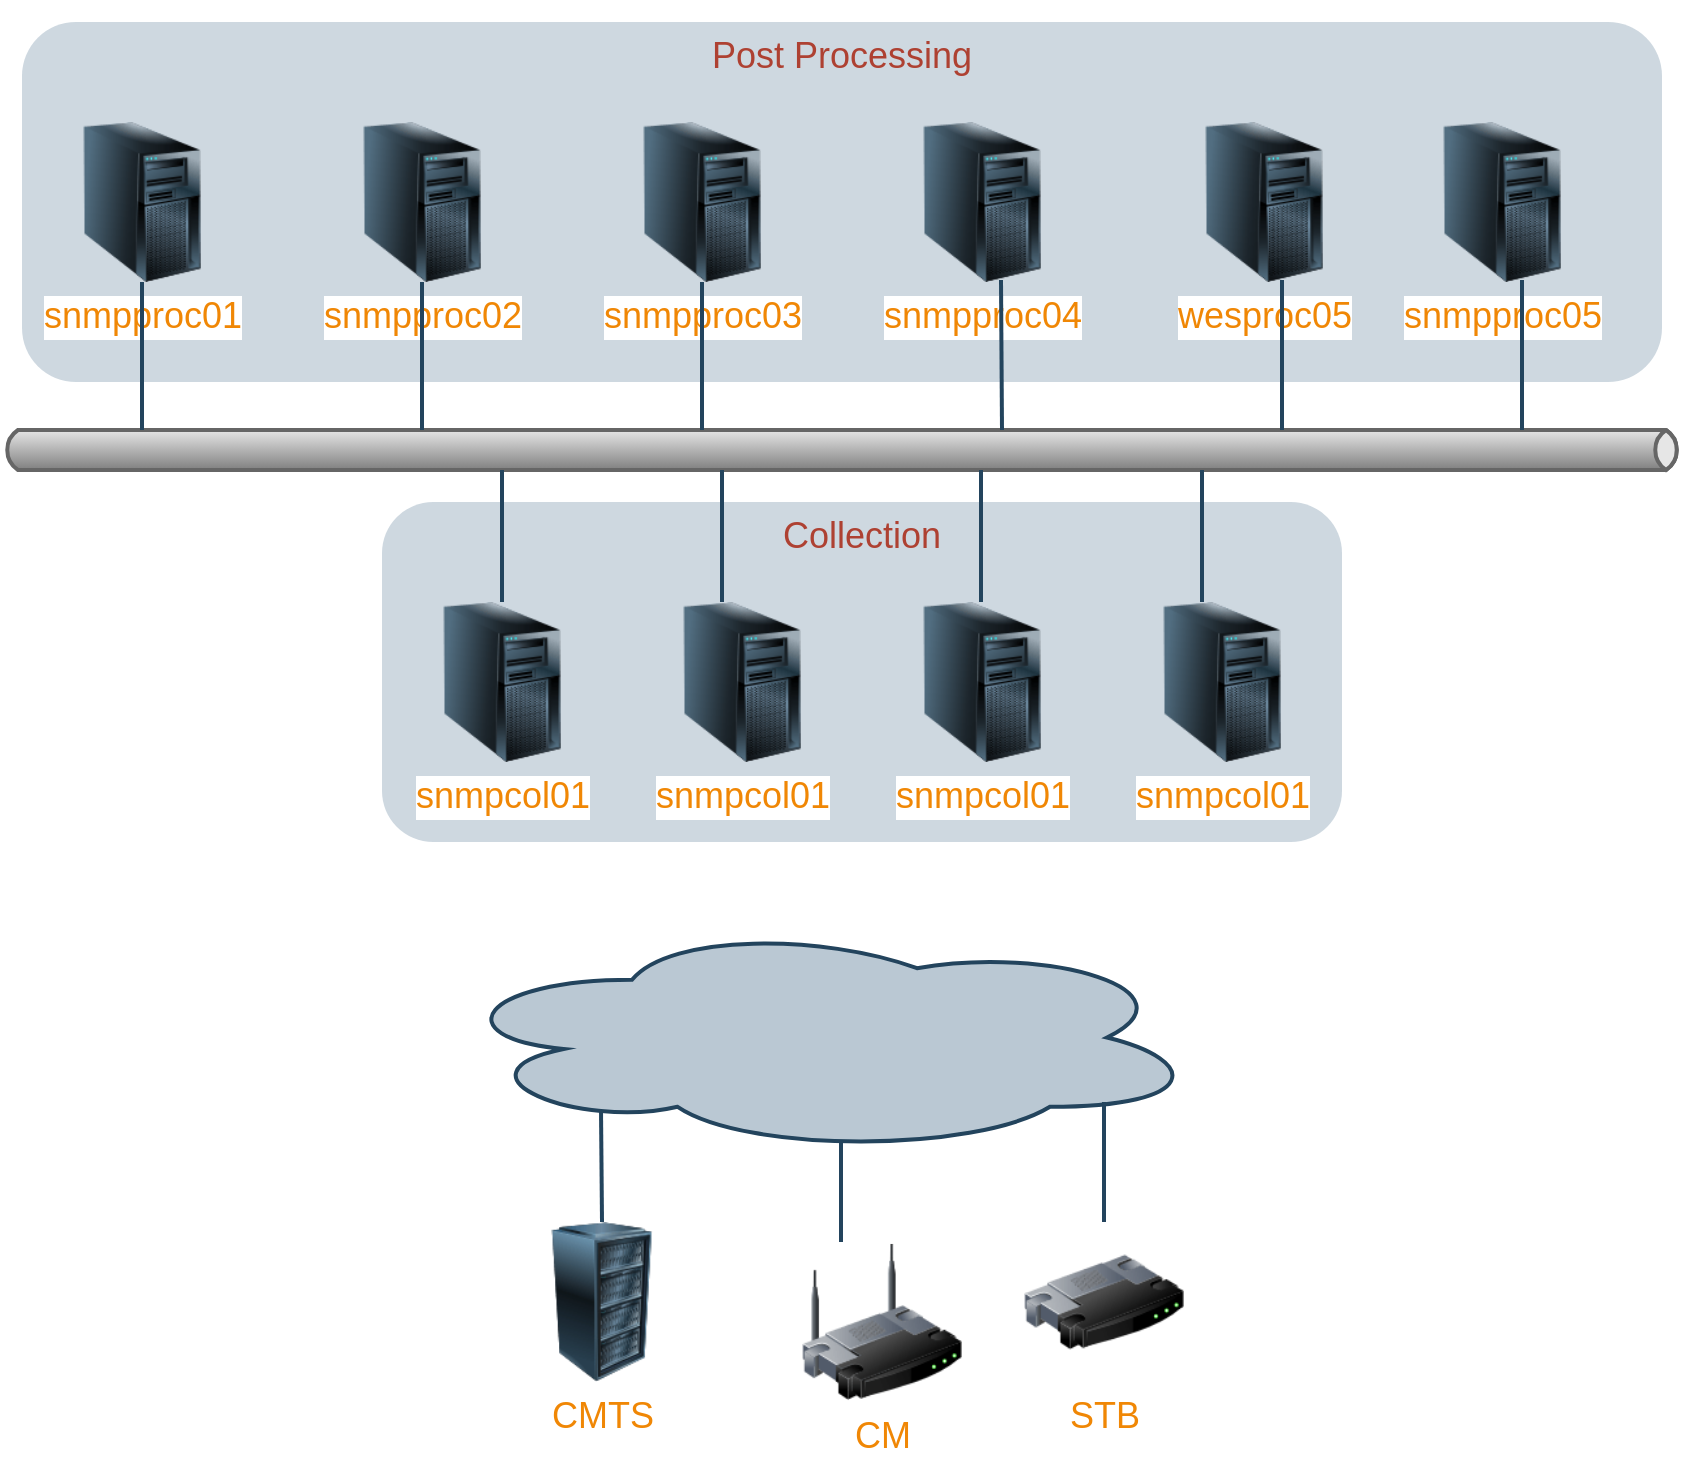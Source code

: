 <mxfile version="14.6.12" type="github">
  <diagram id="a45cf8ec-cd66-6f27-3ac3-be6e809c9e4a" name="Page-1">
    <mxGraphModel dx="1371" dy="692" grid="1" gridSize="10" guides="1" tooltips="1" connect="1" arrows="1" fold="1" page="1" pageScale="1" pageWidth="827" pageHeight="1169" background="#ffffff" math="0" shadow="0">
      <root>
        <mxCell id="0" />
        <mxCell id="1" parent="0" />
        <mxCell id="7" value="Collection" style="rounded=1;whiteSpace=wrap;html=1;shadow=0;strokeColor=none;fillColor=#BAC8D3;gradientColor=none;fontSize=18;fontColor=#AE4132;verticalAlign=top;fontStyle=0;opacity=70;strokeWidth=3;" parent="1" vertex="1">
          <mxGeometry x="230" y="280" width="480" height="170" as="geometry" />
        </mxCell>
        <mxCell id="8" value="Post Processing" style="rounded=1;whiteSpace=wrap;html=1;shadow=0;strokeColor=none;fillColor=#BAC8D3;gradientColor=none;fontSize=18;fontColor=#AE4132;verticalAlign=top;fontStyle=0;opacity=70;strokeWidth=3;" parent="1" vertex="1">
          <mxGeometry x="50" y="40" width="820" height="180" as="geometry" />
        </mxCell>
        <mxCell id="19" value="" style="ellipse;shape=cloud;whiteSpace=wrap;html=1;shadow=0;strokeColor=#23445D;fillColor=#BAC8D3;gradientColor=none;fontSize=18;fontColor=#23445D;gradientDirection=north;fontStyle=0;strokeWidth=2;" parent="1" vertex="1">
          <mxGeometry x="260" y="490" width="380" height="115.5" as="geometry" />
        </mxCell>
        <mxCell id="40" value="CMTS" style="image;html=1;image=img/lib/clip_art/computers/Server_Rack_128x128.png;shadow=0;strokeColor=#000000;fillColor=#FFFFFF;gradientColor=none;fontSize=18;fontColor=#F08705;fontStyle=0" parent="1" vertex="1">
          <mxGeometry x="300" y="640" width="80" height="80" as="geometry" />
        </mxCell>
        <mxCell id="42" value="snmpproc01" style="image;html=1;image=img/lib/clip_art/computers/Server_Tower_128x128.png;shadow=0;strokeColor=#000000;fillColor=#FFFFFF;gradientColor=none;fontSize=18;fontColor=#F08705;fontStyle=0" parent="1" vertex="1">
          <mxGeometry x="70" y="90" width="80" height="80" as="geometry" />
        </mxCell>
        <mxCell id="43" value="&lt;div&gt;snmpproc02&lt;/div&gt;" style="image;html=1;image=img/lib/clip_art/computers/Server_Tower_128x128.png;shadow=0;strokeColor=#000000;fillColor=#FFFFFF;gradientColor=none;fontSize=18;fontColor=#F08705;fontStyle=0" parent="1" vertex="1">
          <mxGeometry x="210" y="90" width="80" height="80" as="geometry" />
        </mxCell>
        <mxCell id="44" value="snmpproc03" style="image;html=1;image=img/lib/clip_art/computers/Server_Tower_128x128.png;shadow=0;strokeColor=#000000;fillColor=#FFFFFF;gradientColor=none;fontSize=18;fontColor=#F08705;fontStyle=0" parent="1" vertex="1">
          <mxGeometry x="350" y="90" width="80" height="80" as="geometry" />
        </mxCell>
        <mxCell id="48" value="" style="strokeWidth=2;strokeColor=#666666;dashed=0;align=center;html=1;fontSize=8;shape=mxgraph.eip.messageChannel;shadow=0;fillColor=#FFFFFF;gradientColor=none;fontColor=#F08705;fontStyle=0" parent="1" vertex="1">
          <mxGeometry x="40" y="244" width="840" height="20" as="geometry" />
        </mxCell>
        <mxCell id="57" value="CM" style="image;html=1;image=img/lib/clip_art/networking/Wireless_Router_128x128.png;shadow=0;strokeColor=#000000;fillColor=#FFFFFF;gradientColor=none;fontSize=18;fontColor=#F08705;fontStyle=0" parent="1" vertex="1">
          <mxGeometry x="440" y="650" width="80" height="80" as="geometry" />
        </mxCell>
        <mxCell id="100" value="" style="edgeStyle=elbowEdgeStyle;strokeWidth=2;rounded=0;endArrow=none;startArrow=none;startSize=10;endSize=10;dashed=0;html=1;strokeColor=#23445D;fontSize=18;fontColor=#F08705;startFill=0;endFill=0;fontStyle=0" parent="1" source="42" target="48" edge="1">
          <mxGeometry relative="1" as="geometry">
            <mxPoint x="285" y="224" as="sourcePoint" />
            <mxPoint x="285" y="264" as="targetPoint" />
          </mxGeometry>
        </mxCell>
        <mxCell id="101" value="" style="edgeStyle=elbowEdgeStyle;strokeWidth=2;rounded=0;endArrow=none;startArrow=none;startSize=10;endSize=10;dashed=0;html=1;strokeColor=#23445D;fontSize=18;fontColor=#F08705;startFill=0;endFill=0;fontStyle=0" parent="1" source="43" target="48" edge="1">
          <mxGeometry relative="1" as="geometry">
            <mxPoint x="295" y="234" as="sourcePoint" />
            <mxPoint x="295" y="274" as="targetPoint" />
          </mxGeometry>
        </mxCell>
        <mxCell id="102" value="" style="edgeStyle=elbowEdgeStyle;strokeWidth=2;rounded=0;endArrow=none;startArrow=none;startSize=10;endSize=10;dashed=0;html=1;strokeColor=#23445D;fontSize=18;fontColor=#F08705;startFill=0;endFill=0;fontStyle=0" parent="1" source="44" target="48" edge="1">
          <mxGeometry relative="1" as="geometry">
            <mxPoint x="305" y="244" as="sourcePoint" />
            <mxPoint x="305" y="284" as="targetPoint" />
          </mxGeometry>
        </mxCell>
        <mxCell id="131" value="STB" style="image;html=1;image=img/lib/clip_art/networking/Router_128x128.png;shadow=0;strokeColor=#000000;fillColor=#FFFFFF;gradientColor=none;fontSize=18;fontColor=#F08705;fontStyle=0" parent="1" vertex="1">
          <mxGeometry x="551" y="640" width="80" height="80" as="geometry" />
        </mxCell>
        <mxCell id="171" style="edgeStyle=orthogonalEdgeStyle;rounded=0;jumpStyle=none;html=1;exitX=0;exitY=0.5;entryX=0;entryY=0.5;shadow=0;labelBackgroundColor=none;startArrow=none;startFill=0;endArrow=classic;endFill=1;endSize=6;jettySize=auto;orthogonalLoop=1;strokeColor=#23445D;strokeWidth=2;fillColor=#F08705;fontFamily=Helvetica;fontSize=14;fontColor=#F08705;align=left;fontStyle=0" parent="1" edge="1">
          <mxGeometry relative="1" as="geometry">
            <mxPoint x="137" y="37.5" as="sourcePoint" />
            <mxPoint x="137" y="37.5" as="targetPoint" />
          </mxGeometry>
        </mxCell>
        <mxCell id="JcsgPsIkyArwveX5wpa3-173" value="&lt;div&gt;snmpcol01&lt;/div&gt;" style="image;html=1;image=img/lib/clip_art/computers/Server_Tower_128x128.png;shadow=0;strokeColor=#000000;fillColor=#FFFFFF;gradientColor=none;fontSize=18;fontColor=#F08705;fontStyle=0" vertex="1" parent="1">
          <mxGeometry x="250" y="330" width="80" height="80" as="geometry" />
        </mxCell>
        <mxCell id="JcsgPsIkyArwveX5wpa3-174" value="snmpproc04" style="image;html=1;image=img/lib/clip_art/computers/Server_Tower_128x128.png;shadow=0;strokeColor=#000000;fillColor=#FFFFFF;gradientColor=none;fontSize=18;fontColor=#F08705;fontStyle=0" vertex="1" parent="1">
          <mxGeometry x="490" y="90" width="80" height="80" as="geometry" />
        </mxCell>
        <mxCell id="JcsgPsIkyArwveX5wpa3-175" value="&lt;div&gt;wesproc05&lt;/div&gt;" style="image;html=1;image=img/lib/clip_art/computers/Server_Tower_128x128.png;shadow=0;strokeColor=#000000;fillColor=#FFFFFF;gradientColor=none;fontSize=18;fontColor=#F08705;fontStyle=0" vertex="1" parent="1">
          <mxGeometry x="631" y="90" width="80" height="80" as="geometry" />
        </mxCell>
        <mxCell id="JcsgPsIkyArwveX5wpa3-176" value="&lt;div&gt;snmpproc05&lt;/div&gt;" style="image;html=1;image=img/lib/clip_art/computers/Server_Tower_128x128.png;shadow=0;strokeColor=#000000;fillColor=#FFFFFF;gradientColor=none;fontSize=18;fontColor=#F08705;fontStyle=0" vertex="1" parent="1">
          <mxGeometry x="750" y="90" width="80" height="80" as="geometry" />
        </mxCell>
        <mxCell id="JcsgPsIkyArwveX5wpa3-179" value="&lt;div&gt;snmpcol01&lt;/div&gt;" style="image;html=1;image=img/lib/clip_art/computers/Server_Tower_128x128.png;shadow=0;strokeColor=#000000;fillColor=#FFFFFF;gradientColor=none;fontSize=18;fontColor=#F08705;fontStyle=0" vertex="1" parent="1">
          <mxGeometry x="490" y="330" width="80" height="80" as="geometry" />
        </mxCell>
        <mxCell id="JcsgPsIkyArwveX5wpa3-180" value="&lt;div&gt;snmpcol01&lt;/div&gt;" style="image;html=1;image=img/lib/clip_art/computers/Server_Tower_128x128.png;shadow=0;strokeColor=#000000;fillColor=#FFFFFF;gradientColor=none;fontSize=18;fontColor=#F08705;fontStyle=0" vertex="1" parent="1">
          <mxGeometry x="370" y="330" width="80" height="80" as="geometry" />
        </mxCell>
        <mxCell id="JcsgPsIkyArwveX5wpa3-181" value="&lt;div&gt;snmpcol01&lt;/div&gt;" style="image;html=1;image=img/lib/clip_art/computers/Server_Tower_128x128.png;shadow=0;strokeColor=#000000;fillColor=#FFFFFF;gradientColor=none;fontSize=18;fontColor=#F08705;fontStyle=0" vertex="1" parent="1">
          <mxGeometry x="610" y="330" width="80" height="80" as="geometry" />
        </mxCell>
        <mxCell id="JcsgPsIkyArwveX5wpa3-187" value="" style="edgeStyle=elbowEdgeStyle;strokeWidth=2;rounded=0;endArrow=none;startArrow=none;startSize=10;endSize=10;dashed=0;html=1;strokeColor=#23445D;fontSize=18;fontColor=#F08705;startFill=0;endFill=0;fontStyle=0;entryX=0.5;entryY=0;entryDx=0;entryDy=0;exitX=0;exitY=1;exitDx=250;exitDy=0;exitPerimeter=0;" edge="1" parent="1" source="48" target="JcsgPsIkyArwveX5wpa3-173">
          <mxGeometry relative="1" as="geometry">
            <mxPoint x="120" y="180" as="sourcePoint" />
            <mxPoint x="120" y="254" as="targetPoint" />
          </mxGeometry>
        </mxCell>
        <mxCell id="JcsgPsIkyArwveX5wpa3-188" value="" style="edgeStyle=elbowEdgeStyle;strokeWidth=2;rounded=0;endArrow=none;startArrow=none;startSize=10;endSize=10;dashed=0;html=1;strokeColor=#23445D;fontSize=18;fontColor=#F08705;startFill=0;endFill=0;fontStyle=0;entryX=0.5;entryY=0;entryDx=0;entryDy=0;" edge="1" parent="1" target="131">
          <mxGeometry relative="1" as="geometry">
            <mxPoint x="591" y="580" as="sourcePoint" />
            <mxPoint x="600" y="650" as="targetPoint" />
          </mxGeometry>
        </mxCell>
        <mxCell id="JcsgPsIkyArwveX5wpa3-189" value="" style="edgeStyle=elbowEdgeStyle;strokeWidth=2;rounded=0;endArrow=none;startArrow=none;startSize=10;endSize=10;dashed=0;html=1;strokeColor=#23445D;fontSize=18;fontColor=#F08705;startFill=0;endFill=0;fontStyle=0;exitX=0;exitY=1;exitDx=250;exitDy=0;exitPerimeter=0;" edge="1" parent="1" target="57">
          <mxGeometry relative="1" as="geometry">
            <mxPoint x="459.5" y="600" as="sourcePoint" />
            <mxPoint x="459.5" y="666" as="targetPoint" />
          </mxGeometry>
        </mxCell>
        <mxCell id="JcsgPsIkyArwveX5wpa3-190" value="" style="edgeStyle=elbowEdgeStyle;strokeWidth=2;rounded=0;endArrow=none;startArrow=none;startSize=10;endSize=10;dashed=0;html=1;strokeColor=#23445D;fontSize=18;fontColor=#F08705;startFill=0;endFill=0;fontStyle=0;exitX=0;exitY=1;exitDx=250;exitDy=0;exitPerimeter=0;entryX=0.5;entryY=0;entryDx=0;entryDy=0;" edge="1" parent="1" target="40">
          <mxGeometry relative="1" as="geometry">
            <mxPoint x="339.5" y="584" as="sourcePoint" />
            <mxPoint x="340" y="630" as="targetPoint" />
          </mxGeometry>
        </mxCell>
        <mxCell id="JcsgPsIkyArwveX5wpa3-191" value="" style="edgeStyle=elbowEdgeStyle;strokeWidth=2;rounded=0;endArrow=none;startArrow=none;startSize=10;endSize=10;dashed=0;html=1;strokeColor=#23445D;fontSize=18;fontColor=#F08705;startFill=0;endFill=0;fontStyle=0;entryX=0.5;entryY=0;entryDx=0;entryDy=0;exitX=0;exitY=1;exitDx=250;exitDy=0;exitPerimeter=0;" edge="1" parent="1">
          <mxGeometry relative="1" as="geometry">
            <mxPoint x="640" y="264" as="sourcePoint" />
            <mxPoint x="640" y="330" as="targetPoint" />
          </mxGeometry>
        </mxCell>
        <mxCell id="JcsgPsIkyArwveX5wpa3-192" value="" style="edgeStyle=elbowEdgeStyle;strokeWidth=2;rounded=0;endArrow=none;startArrow=none;startSize=10;endSize=10;dashed=0;html=1;strokeColor=#23445D;fontSize=18;fontColor=#F08705;startFill=0;endFill=0;fontStyle=0;entryX=0.5;entryY=0;entryDx=0;entryDy=0;exitX=0;exitY=1;exitDx=250;exitDy=0;exitPerimeter=0;" edge="1" parent="1">
          <mxGeometry relative="1" as="geometry">
            <mxPoint x="400" y="264" as="sourcePoint" />
            <mxPoint x="400" y="330" as="targetPoint" />
          </mxGeometry>
        </mxCell>
        <mxCell id="JcsgPsIkyArwveX5wpa3-193" value="" style="edgeStyle=elbowEdgeStyle;strokeWidth=2;rounded=0;endArrow=none;startArrow=none;startSize=10;endSize=10;dashed=0;html=1;strokeColor=#23445D;fontSize=18;fontColor=#F08705;startFill=0;endFill=0;fontStyle=0;entryX=0;entryY=0;entryDx=760;entryDy=0;exitX=0;exitY=1;exitDx=250;exitDy=0;exitPerimeter=0;entryPerimeter=0;" edge="1" parent="1" target="48">
          <mxGeometry relative="1" as="geometry">
            <mxPoint x="800" y="169" as="sourcePoint" />
            <mxPoint x="800" y="235" as="targetPoint" />
          </mxGeometry>
        </mxCell>
        <mxCell id="JcsgPsIkyArwveX5wpa3-194" value="" style="edgeStyle=elbowEdgeStyle;strokeWidth=2;rounded=0;endArrow=none;startArrow=none;startSize=10;endSize=10;dashed=0;html=1;strokeColor=#23445D;fontSize=18;fontColor=#F08705;startFill=0;endFill=0;fontStyle=0;exitX=0;exitY=1;exitDx=250;exitDy=0;exitPerimeter=0;entryX=0;entryY=0;entryDx=500;entryDy=0;entryPerimeter=0;" edge="1" parent="1" target="48">
          <mxGeometry relative="1" as="geometry">
            <mxPoint x="539.5" y="169" as="sourcePoint" />
            <mxPoint x="540" y="240" as="targetPoint" />
          </mxGeometry>
        </mxCell>
        <mxCell id="JcsgPsIkyArwveX5wpa3-195" value="" style="edgeStyle=elbowEdgeStyle;strokeWidth=2;rounded=0;endArrow=none;startArrow=none;startSize=10;endSize=10;dashed=0;html=1;strokeColor=#23445D;fontSize=18;fontColor=#F08705;startFill=0;endFill=0;fontStyle=0;entryX=0;entryY=0;entryDx=640;entryDy=0;exitX=0;exitY=1;exitDx=250;exitDy=0;exitPerimeter=0;entryPerimeter=0;" edge="1" parent="1" target="48">
          <mxGeometry relative="1" as="geometry">
            <mxPoint x="680" y="169" as="sourcePoint" />
            <mxPoint x="680" y="235" as="targetPoint" />
          </mxGeometry>
        </mxCell>
        <mxCell id="JcsgPsIkyArwveX5wpa3-196" value="" style="edgeStyle=elbowEdgeStyle;strokeWidth=2;rounded=0;endArrow=none;startArrow=none;startSize=10;endSize=10;dashed=0;html=1;strokeColor=#23445D;fontSize=18;fontColor=#F08705;startFill=0;endFill=0;fontStyle=0;entryX=0.5;entryY=0;entryDx=0;entryDy=0;exitX=0;exitY=1;exitDx=250;exitDy=0;exitPerimeter=0;" edge="1" parent="1">
          <mxGeometry relative="1" as="geometry">
            <mxPoint x="529.5" y="264" as="sourcePoint" />
            <mxPoint x="529.5" y="330" as="targetPoint" />
          </mxGeometry>
        </mxCell>
      </root>
    </mxGraphModel>
  </diagram>
</mxfile>
